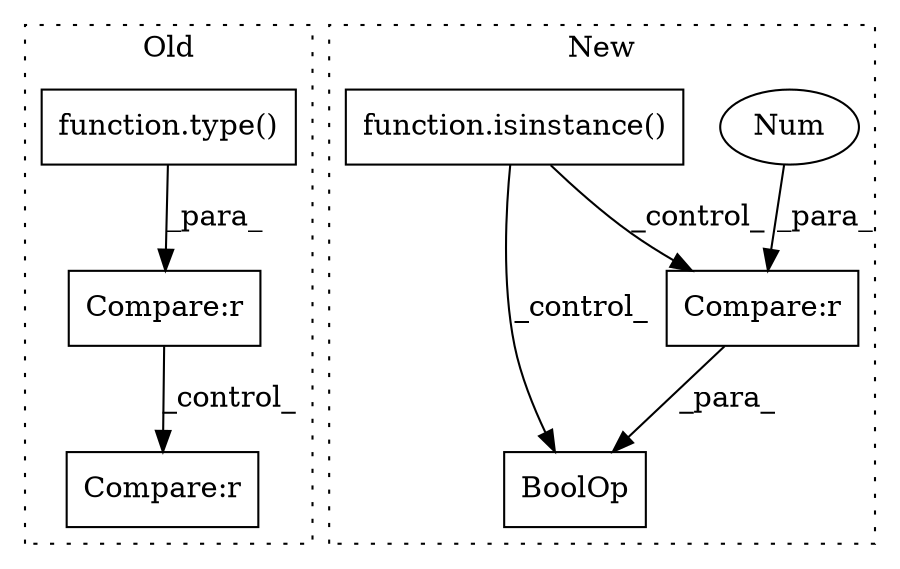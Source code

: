 digraph G {
subgraph cluster0 {
1 [label="function.type()" a="75" s="2189,2199" l="5,1" shape="box"];
4 [label="Compare:r" a="40" s="2189" l="20" shape="box"];
6 [label="Compare:r" a="40" s="2348" l="14" shape="box"];
label = "Old";
style="dotted";
}
subgraph cluster1 {
2 [label="BoolOp" a="72" s="2425" l="50" shape="box"];
3 [label="Compare:r" a="40" s="2456" l="19" shape="box"];
5 [label="Num" a="76" s="2474" l="1" shape="ellipse"];
7 [label="function.isinstance()" a="75" s="2122,2145" l="11,1" shape="box"];
label = "New";
style="dotted";
}
1 -> 4 [label="_para_"];
3 -> 2 [label="_para_"];
4 -> 6 [label="_control_"];
5 -> 3 [label="_para_"];
7 -> 3 [label="_control_"];
7 -> 2 [label="_control_"];
}